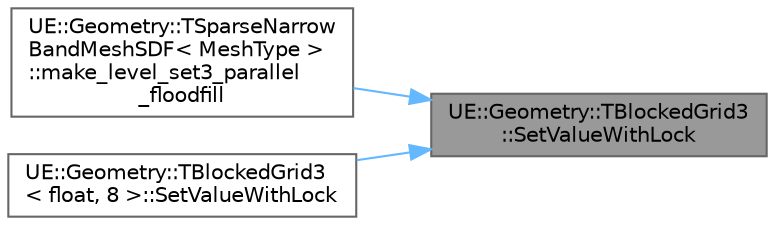 digraph "UE::Geometry::TBlockedGrid3::SetValueWithLock"
{
 // INTERACTIVE_SVG=YES
 // LATEX_PDF_SIZE
  bgcolor="transparent";
  edge [fontname=Helvetica,fontsize=10,labelfontname=Helvetica,labelfontsize=10];
  node [fontname=Helvetica,fontsize=10,shape=box,height=0.2,width=0.4];
  rankdir="RL";
  Node1 [id="Node000001",label="UE::Geometry::TBlockedGrid3\l::SetValueWithLock",height=0.2,width=0.4,color="gray40", fillcolor="grey60", style="filled", fontcolor="black",tooltip="Set the grid value at (I,J,K), with user supplied locking in the form of a function of the form."];
  Node1 -> Node2 [id="edge1_Node000001_Node000002",dir="back",color="steelblue1",style="solid",tooltip=" "];
  Node2 [id="Node000002",label="UE::Geometry::TSparseNarrow\lBandMeshSDF\< MeshType \>\l::make_level_set3_parallel\l_floodfill",height=0.2,width=0.4,color="grey40", fillcolor="white", style="filled",URL="$d4/d11/classUE_1_1Geometry_1_1TSparseNarrowBandMeshSDF.html#a3d457a1d599eac0be0f647d76099ca2c",tooltip=" "];
  Node1 -> Node3 [id="edge2_Node000001_Node000003",dir="back",color="steelblue1",style="solid",tooltip=" "];
  Node3 [id="Node000003",label="UE::Geometry::TBlockedGrid3\l\< float, 8 \>::SetValueWithLock",height=0.2,width=0.4,color="grey40", fillcolor="white", style="filled",URL="$d2/dc4/classUE_1_1Geometry_1_1TBlockedGrid3.html#ae3c60b962140a1b69d8606af4f71ddbb",tooltip=" "];
}
